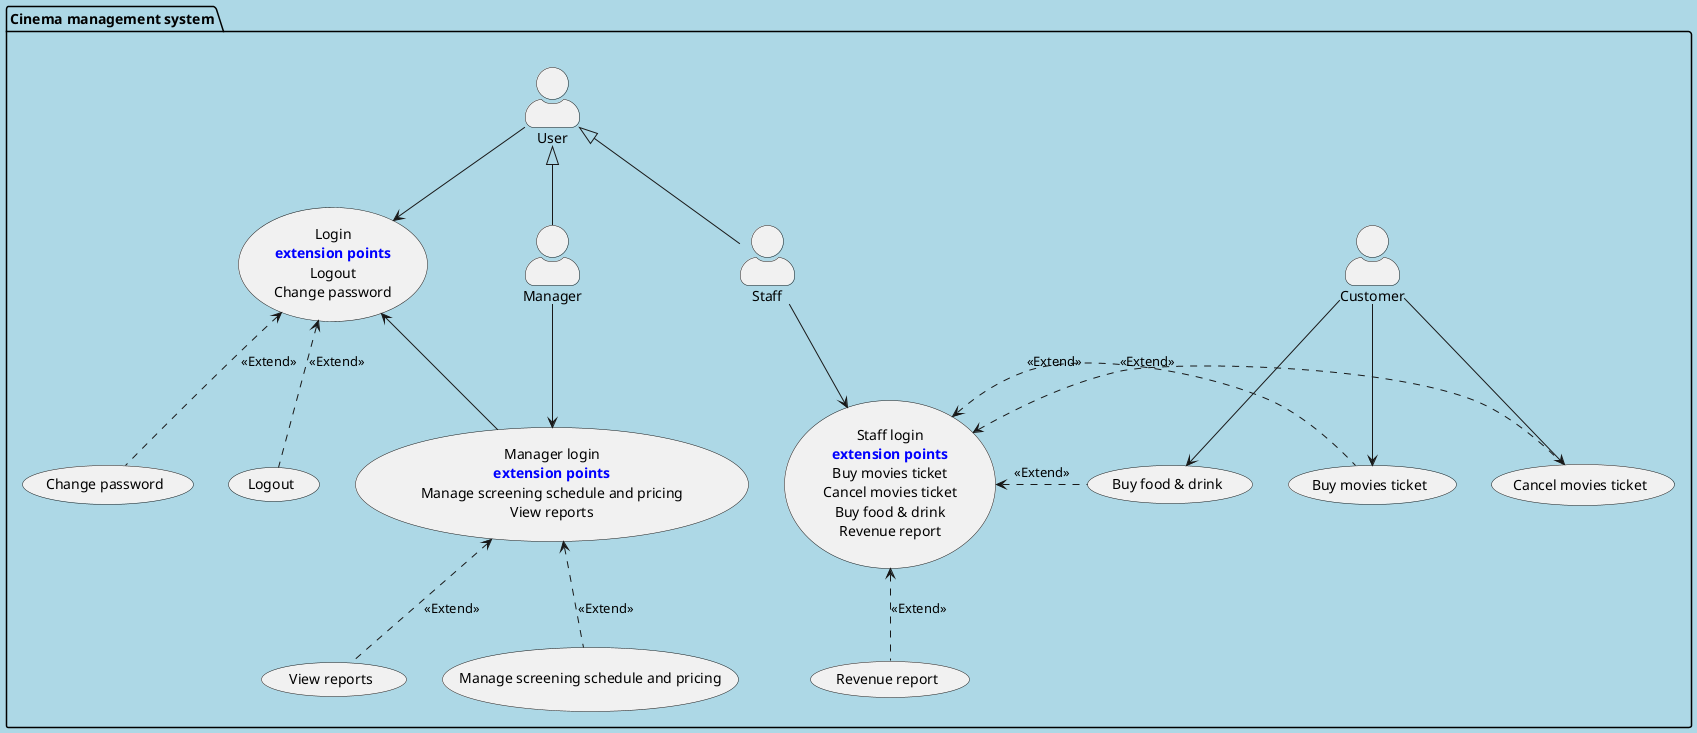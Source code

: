 @startuml
skinparam backgroundColor #add8e6
skinparam actorStyle awesome

package "Cinema management system" {
    
    actor Customer
    actor Staff
    actor Manager
    actor User

    User <|-- Staff
    User <|-- Manager

    usecase "Login\n<color:blue><b>extension points</b>\nLogout\nChange password" as UC_Login
    usecase "Logout" as UC_Logout
    usecase "Change password" as UC_ChangePassword

    usecase "Staff login\n<color:blue><b>extension points</b>\nBuy movies ticket\nCancel movies ticket\nBuy food & drink\nRevenue report" as UC_StaffLogin
    usecase "Buy movies ticket" as UC_BuyTicket
    usecase "Cancel movies ticket" as UC_CancelTicket
    usecase "Buy food & drink" as UC_BuyFood
    usecase "Revenue report" as UC_RevenueReport

    usecase "Manager login\n<color:blue><b>extension points</b>\nManage screening schedule and pricing\nView reports" as UC_ManagerLogin
    usecase "Manage screening schedule and pricing" as UC_ManageSchedule
    usecase "View reports" as UC_ViewReports

    ' Actors connect
    Staff --> UC_StaffLogin
    Manager --> UC_ManagerLogin
    User --> UC_Login

    ' Customer connects to buy/cancel/buy food
    Customer --> UC_BuyTicket
    Customer --> UC_CancelTicket
    Customer --> UC_BuyFood

    ' Extends
    UC_Login <.down. UC_Logout : <<Extend>>
    UC_Login <.down. UC_ChangePassword : <<Extend>>

    UC_StaffLogin <.right. UC_BuyTicket : <<Extend>>
    UC_StaffLogin <.right. UC_CancelTicket : <<Extend>>
    UC_StaffLogin <.right. UC_BuyFood : <<Extend>>


    UC_ManagerLogin -up-> UC_Login

    UC_ViewReports .up.> UC_ManagerLogin : <<Extend>>
    UC_ManageSchedule .up.> UC_ManagerLogin : <<Extend>>

    UC_RevenueReport .up.> UC_StaffLogin : <<Extend>>

}

@enduml
